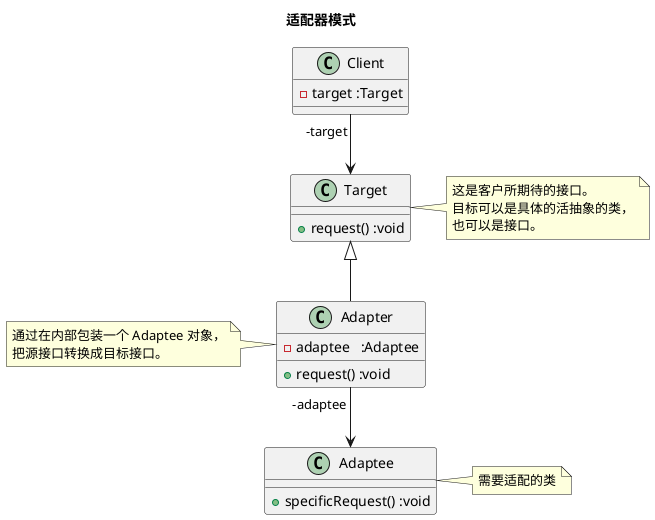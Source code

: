 @startuml

title <b>适配器模式</b>

class Client {
  - target :Target
}

class Target {
  + request() :void
}
note right: 这是客户所期待的接口。\n目标可以是具体的活抽象的类，\n也可以是接口。

class Adapter {
  - adaptee   :Adaptee
  + request() :void
}
note left: 通过在内部包装一个 Adaptee 对象，\n把源接口转换成目标接口。

class Adaptee {
  + specificRequest() :void
}
note right: 需要适配的类

Target <|-- Adapter

Adapter "-adaptee" --> Adaptee

Client "-target" --> Target



@enduml
